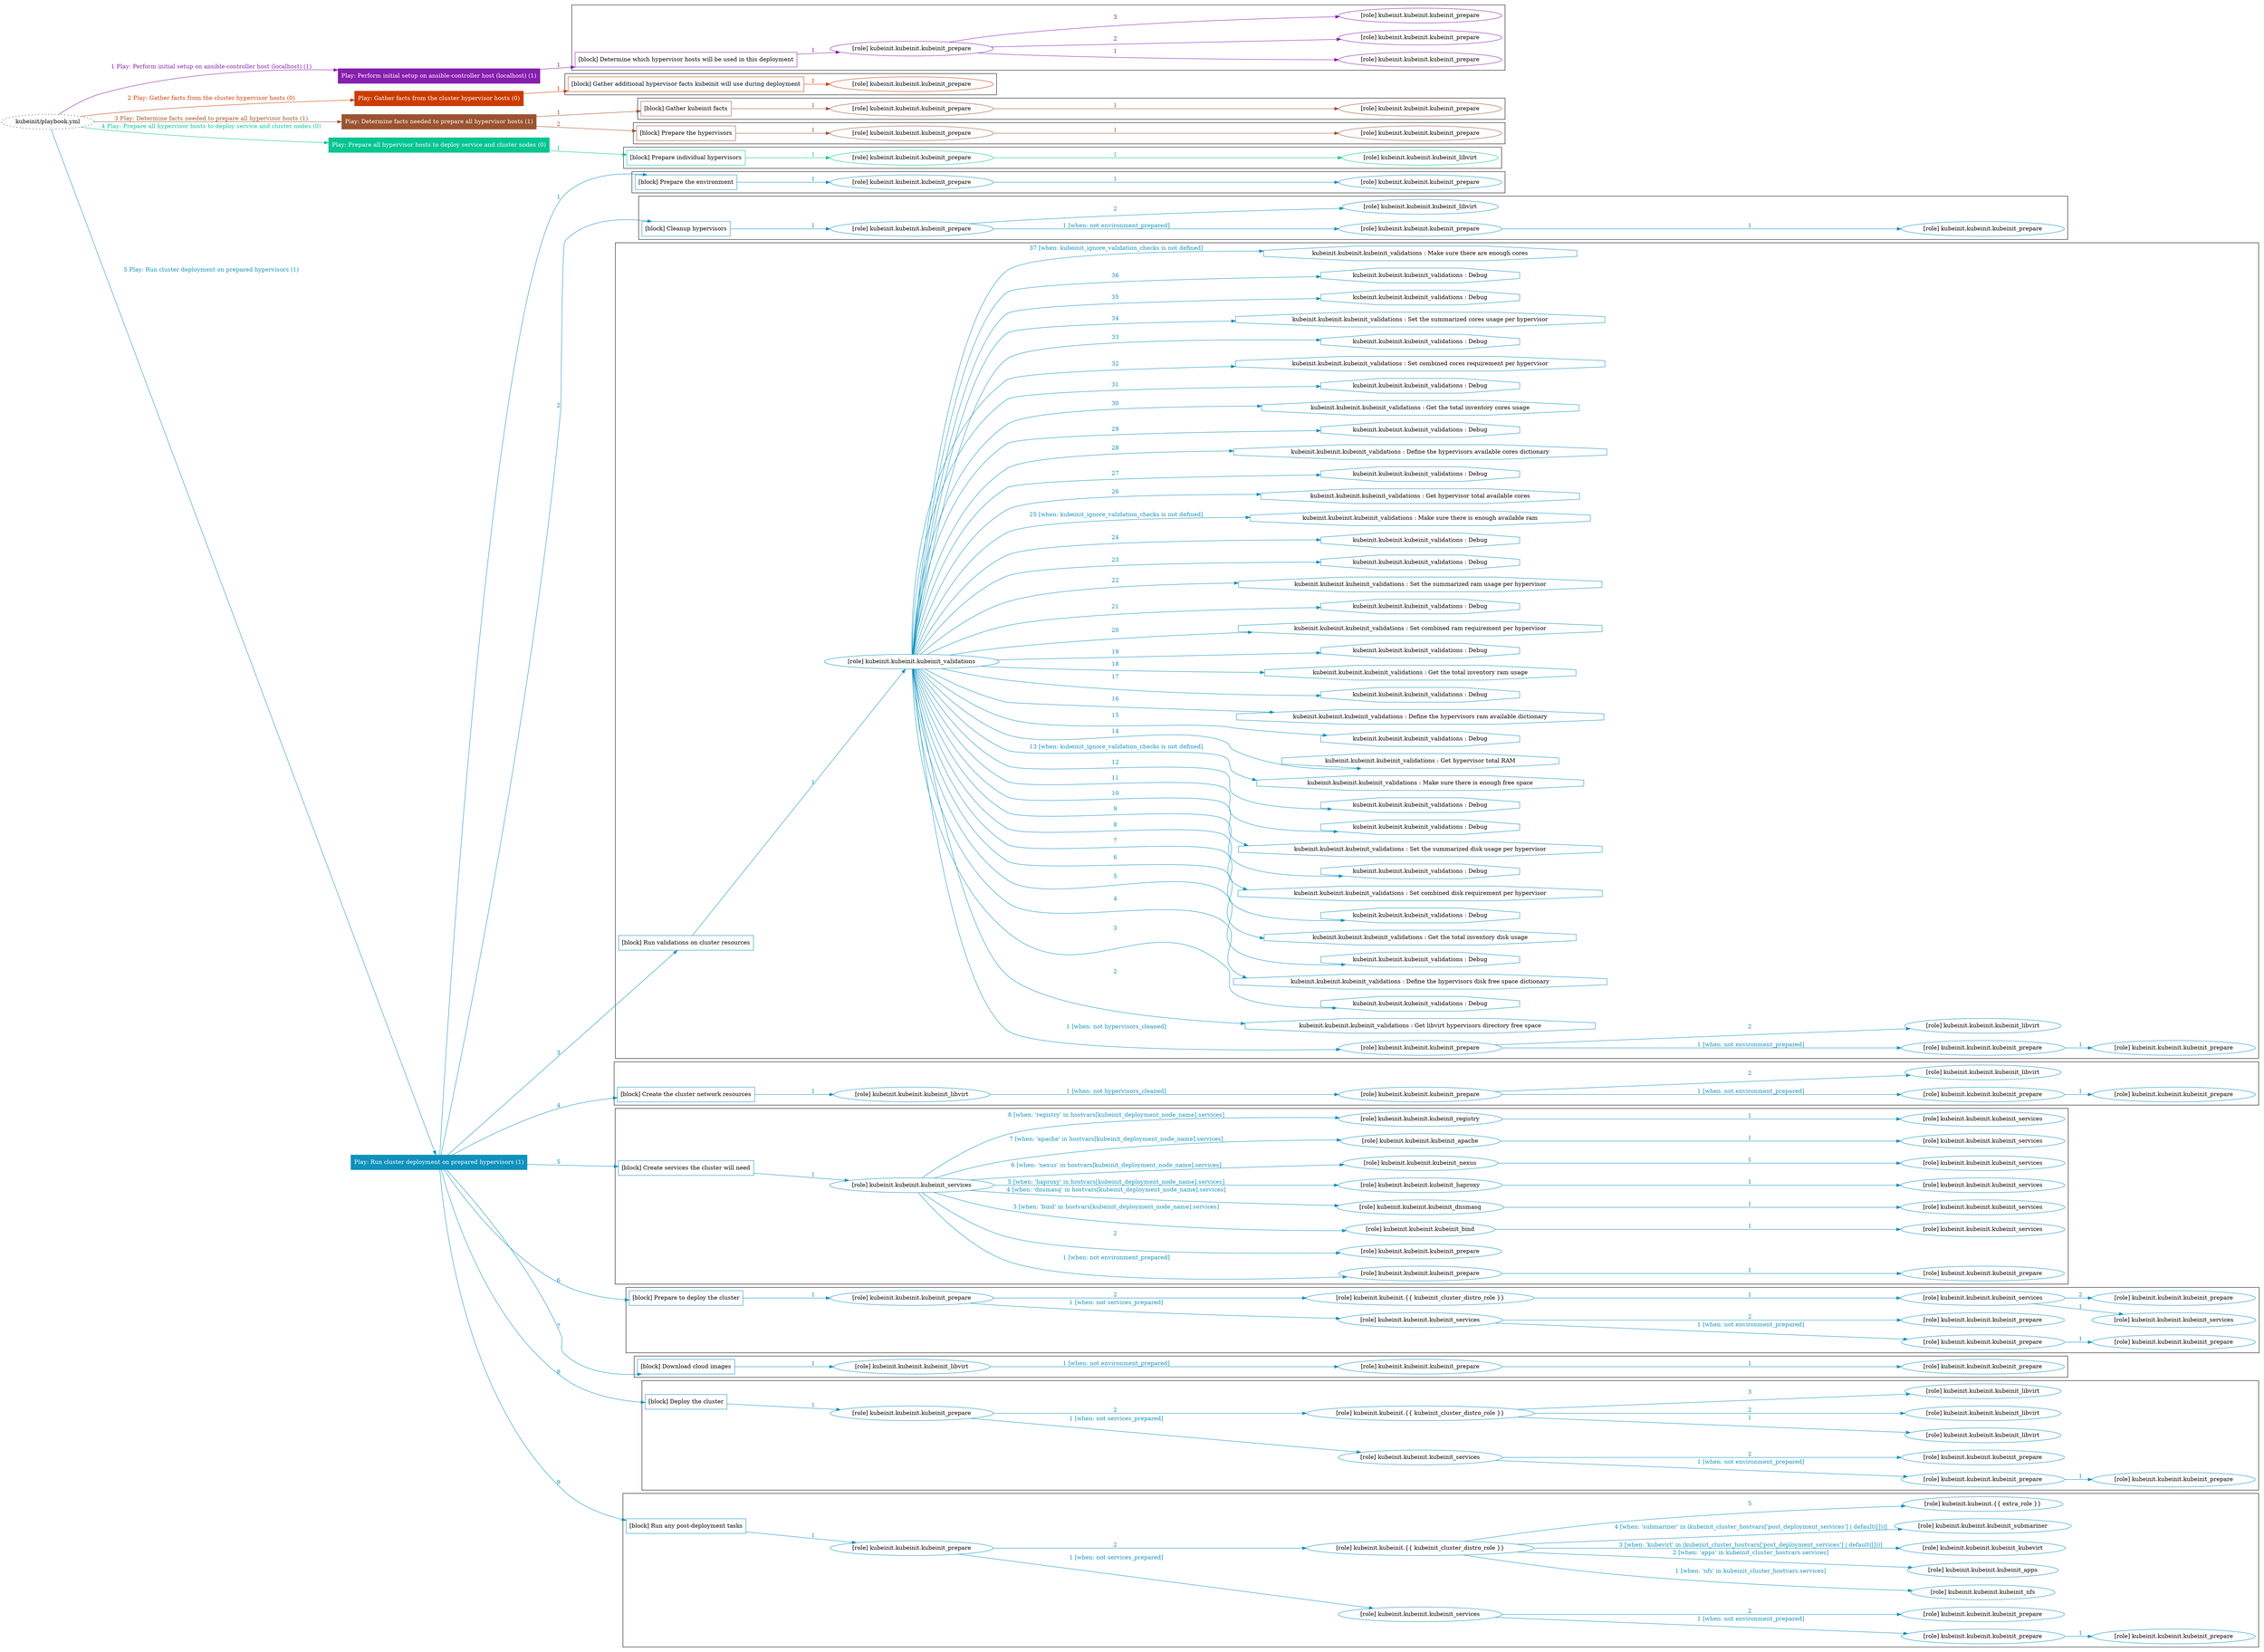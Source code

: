 digraph {
	graph [concentrate=true ordering=in rankdir=LR ratio=fill]
	edge [esep=5 sep=10]
	"kubeinit/playbook.yml" [URL="/home/runner/work/kubeinit/kubeinit/kubeinit/playbook.yml" id=playbook_0da1425a style=dotted]
	"kubeinit/playbook.yml" -> play_83c0582c [label="1 Play: Perform initial setup on ansible-controller host (localhost) (1)" color="#861eae" fontcolor="#861eae" id=edge_playbook_0da1425a_play_83c0582c labeltooltip="1 Play: Perform initial setup on ansible-controller host (localhost) (1)" tooltip="1 Play: Perform initial setup on ansible-controller host (localhost) (1)"]
	subgraph "Play: Perform initial setup on ansible-controller host (localhost) (1)" {
		play_83c0582c [label="Play: Perform initial setup on ansible-controller host (localhost) (1)" URL="/home/runner/work/kubeinit/kubeinit/kubeinit/playbook.yml" color="#861eae" fontcolor="#ffffff" id=play_83c0582c shape=box style=filled tooltip=localhost]
		play_83c0582c -> block_7e10153e [label=1 color="#861eae" fontcolor="#861eae" id=edge_1_play_83c0582c_block_7e10153e labeltooltip=1 tooltip=1]
		subgraph cluster_block_7e10153e {
			block_7e10153e [label="[block] Determine which hypervisor hosts will be used in this deployment" URL="/home/runner/work/kubeinit/kubeinit/kubeinit/playbook.yml" color="#861eae" id=block_7e10153e labeltooltip="Determine which hypervisor hosts will be used in this deployment" shape=box tooltip="Determine which hypervisor hosts will be used in this deployment"]
			block_7e10153e -> role_5b8fb178 [label="1 " color="#861eae" fontcolor="#861eae" id=edge_1_block_7e10153e_role_5b8fb178 labeltooltip="1 " tooltip="1 "]
			subgraph "kubeinit.kubeinit.kubeinit_prepare" {
				role_5b8fb178 [label="[role] kubeinit.kubeinit.kubeinit_prepare" URL="/home/runner/work/kubeinit/kubeinit/kubeinit/playbook.yml" color="#861eae" id=role_5b8fb178 tooltip="kubeinit.kubeinit.kubeinit_prepare"]
				role_5b8fb178 -> role_dea88bae [label="1 " color="#861eae" fontcolor="#861eae" id=edge_1_role_5b8fb178_role_dea88bae labeltooltip="1 " tooltip="1 "]
				subgraph "kubeinit.kubeinit.kubeinit_prepare" {
					role_dea88bae [label="[role] kubeinit.kubeinit.kubeinit_prepare" URL="/home/runner/.ansible/collections/ansible_collections/kubeinit/kubeinit/roles/kubeinit_prepare/tasks/build_hypervisors_group.yml" color="#861eae" id=role_dea88bae tooltip="kubeinit.kubeinit.kubeinit_prepare"]
				}
				role_5b8fb178 -> role_082a28b5 [label="2 " color="#861eae" fontcolor="#861eae" id=edge_2_role_5b8fb178_role_082a28b5 labeltooltip="2 " tooltip="2 "]
				subgraph "kubeinit.kubeinit.kubeinit_prepare" {
					role_082a28b5 [label="[role] kubeinit.kubeinit.kubeinit_prepare" URL="/home/runner/.ansible/collections/ansible_collections/kubeinit/kubeinit/roles/kubeinit_prepare/tasks/build_hypervisors_group.yml" color="#861eae" id=role_082a28b5 tooltip="kubeinit.kubeinit.kubeinit_prepare"]
				}
				role_5b8fb178 -> role_ac4c263d [label="3 " color="#861eae" fontcolor="#861eae" id=edge_3_role_5b8fb178_role_ac4c263d labeltooltip="3 " tooltip="3 "]
				subgraph "kubeinit.kubeinit.kubeinit_prepare" {
					role_ac4c263d [label="[role] kubeinit.kubeinit.kubeinit_prepare" URL="/home/runner/.ansible/collections/ansible_collections/kubeinit/kubeinit/roles/kubeinit_prepare/tasks/build_hypervisors_group.yml" color="#861eae" id=role_ac4c263d tooltip="kubeinit.kubeinit.kubeinit_prepare"]
				}
			}
		}
	}
	"kubeinit/playbook.yml" -> play_b674db31 [label="2 Play: Gather facts from the cluster hypervisor hosts (0)" color="#cb3c01" fontcolor="#cb3c01" id=edge_playbook_0da1425a_play_b674db31 labeltooltip="2 Play: Gather facts from the cluster hypervisor hosts (0)" tooltip="2 Play: Gather facts from the cluster hypervisor hosts (0)"]
	subgraph "Play: Gather facts from the cluster hypervisor hosts (0)" {
		play_b674db31 [label="Play: Gather facts from the cluster hypervisor hosts (0)" URL="/home/runner/work/kubeinit/kubeinit/kubeinit/playbook.yml" color="#cb3c01" fontcolor="#ffffff" id=play_b674db31 shape=box style=filled tooltip="Play: Gather facts from the cluster hypervisor hosts (0)"]
		play_b674db31 -> block_eb9ed57c [label=1 color="#cb3c01" fontcolor="#cb3c01" id=edge_1_play_b674db31_block_eb9ed57c labeltooltip=1 tooltip=1]
		subgraph cluster_block_eb9ed57c {
			block_eb9ed57c [label="[block] Gather additional hypervisor facts kubeinit will use during deployment" URL="/home/runner/work/kubeinit/kubeinit/kubeinit/playbook.yml" color="#cb3c01" id=block_eb9ed57c labeltooltip="Gather additional hypervisor facts kubeinit will use during deployment" shape=box tooltip="Gather additional hypervisor facts kubeinit will use during deployment"]
			block_eb9ed57c -> role_eddc3ee2 [label="1 " color="#cb3c01" fontcolor="#cb3c01" id=edge_1_block_eb9ed57c_role_eddc3ee2 labeltooltip="1 " tooltip="1 "]
			subgraph "kubeinit.kubeinit.kubeinit_prepare" {
				role_eddc3ee2 [label="[role] kubeinit.kubeinit.kubeinit_prepare" URL="/home/runner/work/kubeinit/kubeinit/kubeinit/playbook.yml" color="#cb3c01" id=role_eddc3ee2 tooltip="kubeinit.kubeinit.kubeinit_prepare"]
			}
		}
	}
	"kubeinit/playbook.yml" -> play_43c5a1e9 [label="3 Play: Determine facts needed to prepare all hypervisor hosts (1)" color="#9b5331" fontcolor="#9b5331" id=edge_playbook_0da1425a_play_43c5a1e9 labeltooltip="3 Play: Determine facts needed to prepare all hypervisor hosts (1)" tooltip="3 Play: Determine facts needed to prepare all hypervisor hosts (1)"]
	subgraph "Play: Determine facts needed to prepare all hypervisor hosts (1)" {
		play_43c5a1e9 [label="Play: Determine facts needed to prepare all hypervisor hosts (1)" URL="/home/runner/work/kubeinit/kubeinit/kubeinit/playbook.yml" color="#9b5331" fontcolor="#ffffff" id=play_43c5a1e9 shape=box style=filled tooltip=localhost]
		play_43c5a1e9 -> block_f3c6f60d [label=1 color="#9b5331" fontcolor="#9b5331" id=edge_1_play_43c5a1e9_block_f3c6f60d labeltooltip=1 tooltip=1]
		subgraph cluster_block_f3c6f60d {
			block_f3c6f60d [label="[block] Gather kubeinit facts" URL="/home/runner/work/kubeinit/kubeinit/kubeinit/playbook.yml" color="#9b5331" id=block_f3c6f60d labeltooltip="Gather kubeinit facts" shape=box tooltip="Gather kubeinit facts"]
			block_f3c6f60d -> role_1b4b48c4 [label="1 " color="#9b5331" fontcolor="#9b5331" id=edge_1_block_f3c6f60d_role_1b4b48c4 labeltooltip="1 " tooltip="1 "]
			subgraph "kubeinit.kubeinit.kubeinit_prepare" {
				role_1b4b48c4 [label="[role] kubeinit.kubeinit.kubeinit_prepare" URL="/home/runner/work/kubeinit/kubeinit/kubeinit/playbook.yml" color="#9b5331" id=role_1b4b48c4 tooltip="kubeinit.kubeinit.kubeinit_prepare"]
				role_1b4b48c4 -> role_032ce8a8 [label="1 " color="#9b5331" fontcolor="#9b5331" id=edge_1_role_1b4b48c4_role_032ce8a8 labeltooltip="1 " tooltip="1 "]
				subgraph "kubeinit.kubeinit.kubeinit_prepare" {
					role_032ce8a8 [label="[role] kubeinit.kubeinit.kubeinit_prepare" URL="/home/runner/.ansible/collections/ansible_collections/kubeinit/kubeinit/roles/kubeinit_prepare/tasks/gather_kubeinit_facts.yml" color="#9b5331" id=role_032ce8a8 tooltip="kubeinit.kubeinit.kubeinit_prepare"]
				}
			}
		}
		play_43c5a1e9 -> block_231a2a4c [label=2 color="#9b5331" fontcolor="#9b5331" id=edge_2_play_43c5a1e9_block_231a2a4c labeltooltip=2 tooltip=2]
		subgraph cluster_block_231a2a4c {
			block_231a2a4c [label="[block] Prepare the hypervisors" URL="/home/runner/work/kubeinit/kubeinit/kubeinit/playbook.yml" color="#9b5331" id=block_231a2a4c labeltooltip="Prepare the hypervisors" shape=box tooltip="Prepare the hypervisors"]
			block_231a2a4c -> role_42721ee4 [label="1 " color="#9b5331" fontcolor="#9b5331" id=edge_1_block_231a2a4c_role_42721ee4 labeltooltip="1 " tooltip="1 "]
			subgraph "kubeinit.kubeinit.kubeinit_prepare" {
				role_42721ee4 [label="[role] kubeinit.kubeinit.kubeinit_prepare" URL="/home/runner/work/kubeinit/kubeinit/kubeinit/playbook.yml" color="#9b5331" id=role_42721ee4 tooltip="kubeinit.kubeinit.kubeinit_prepare"]
				role_42721ee4 -> role_48f4cdc8 [label="1 " color="#9b5331" fontcolor="#9b5331" id=edge_1_role_42721ee4_role_48f4cdc8 labeltooltip="1 " tooltip="1 "]
				subgraph "kubeinit.kubeinit.kubeinit_prepare" {
					role_48f4cdc8 [label="[role] kubeinit.kubeinit.kubeinit_prepare" URL="/home/runner/.ansible/collections/ansible_collections/kubeinit/kubeinit/roles/kubeinit_prepare/tasks/gather_kubeinit_facts.yml" color="#9b5331" id=role_48f4cdc8 tooltip="kubeinit.kubeinit.kubeinit_prepare"]
				}
			}
		}
	}
	"kubeinit/playbook.yml" -> play_7b21ed67 [label="4 Play: Prepare all hypervisor hosts to deploy service and cluster nodes (0)" color="#07c592" fontcolor="#07c592" id=edge_playbook_0da1425a_play_7b21ed67 labeltooltip="4 Play: Prepare all hypervisor hosts to deploy service and cluster nodes (0)" tooltip="4 Play: Prepare all hypervisor hosts to deploy service and cluster nodes (0)"]
	subgraph "Play: Prepare all hypervisor hosts to deploy service and cluster nodes (0)" {
		play_7b21ed67 [label="Play: Prepare all hypervisor hosts to deploy service and cluster nodes (0)" URL="/home/runner/work/kubeinit/kubeinit/kubeinit/playbook.yml" color="#07c592" fontcolor="#ffffff" id=play_7b21ed67 shape=box style=filled tooltip="Play: Prepare all hypervisor hosts to deploy service and cluster nodes (0)"]
		play_7b21ed67 -> block_0c33d1d7 [label=1 color="#07c592" fontcolor="#07c592" id=edge_1_play_7b21ed67_block_0c33d1d7 labeltooltip=1 tooltip=1]
		subgraph cluster_block_0c33d1d7 {
			block_0c33d1d7 [label="[block] Prepare individual hypervisors" URL="/home/runner/work/kubeinit/kubeinit/kubeinit/playbook.yml" color="#07c592" id=block_0c33d1d7 labeltooltip="Prepare individual hypervisors" shape=box tooltip="Prepare individual hypervisors"]
			block_0c33d1d7 -> role_1555fa37 [label="1 " color="#07c592" fontcolor="#07c592" id=edge_1_block_0c33d1d7_role_1555fa37 labeltooltip="1 " tooltip="1 "]
			subgraph "kubeinit.kubeinit.kubeinit_prepare" {
				role_1555fa37 [label="[role] kubeinit.kubeinit.kubeinit_prepare" URL="/home/runner/work/kubeinit/kubeinit/kubeinit/playbook.yml" color="#07c592" id=role_1555fa37 tooltip="kubeinit.kubeinit.kubeinit_prepare"]
				role_1555fa37 -> role_f950cba4 [label="1 " color="#07c592" fontcolor="#07c592" id=edge_1_role_1555fa37_role_f950cba4 labeltooltip="1 " tooltip="1 "]
				subgraph "kubeinit.kubeinit.kubeinit_libvirt" {
					role_f950cba4 [label="[role] kubeinit.kubeinit.kubeinit_libvirt" URL="/home/runner/.ansible/collections/ansible_collections/kubeinit/kubeinit/roles/kubeinit_prepare/tasks/prepare_hypervisor.yml" color="#07c592" id=role_f950cba4 tooltip="kubeinit.kubeinit.kubeinit_libvirt"]
				}
			}
		}
	}
	"kubeinit/playbook.yml" -> play_f5ae4aba [label="5 Play: Run cluster deployment on prepared hypervisors (1)" color="#0f91bd" fontcolor="#0f91bd" id=edge_playbook_0da1425a_play_f5ae4aba labeltooltip="5 Play: Run cluster deployment on prepared hypervisors (1)" tooltip="5 Play: Run cluster deployment on prepared hypervisors (1)"]
	subgraph "Play: Run cluster deployment on prepared hypervisors (1)" {
		play_f5ae4aba [label="Play: Run cluster deployment on prepared hypervisors (1)" URL="/home/runner/work/kubeinit/kubeinit/kubeinit/playbook.yml" color="#0f91bd" fontcolor="#ffffff" id=play_f5ae4aba shape=box style=filled tooltip=localhost]
		play_f5ae4aba -> block_ae587901 [label=1 color="#0f91bd" fontcolor="#0f91bd" id=edge_1_play_f5ae4aba_block_ae587901 labeltooltip=1 tooltip=1]
		subgraph cluster_block_ae587901 {
			block_ae587901 [label="[block] Prepare the environment" URL="/home/runner/work/kubeinit/kubeinit/kubeinit/playbook.yml" color="#0f91bd" id=block_ae587901 labeltooltip="Prepare the environment" shape=box tooltip="Prepare the environment"]
			block_ae587901 -> role_1b33152a [label="1 " color="#0f91bd" fontcolor="#0f91bd" id=edge_1_block_ae587901_role_1b33152a labeltooltip="1 " tooltip="1 "]
			subgraph "kubeinit.kubeinit.kubeinit_prepare" {
				role_1b33152a [label="[role] kubeinit.kubeinit.kubeinit_prepare" URL="/home/runner/work/kubeinit/kubeinit/kubeinit/playbook.yml" color="#0f91bd" id=role_1b33152a tooltip="kubeinit.kubeinit.kubeinit_prepare"]
				role_1b33152a -> role_c6a8ca98 [label="1 " color="#0f91bd" fontcolor="#0f91bd" id=edge_1_role_1b33152a_role_c6a8ca98 labeltooltip="1 " tooltip="1 "]
				subgraph "kubeinit.kubeinit.kubeinit_prepare" {
					role_c6a8ca98 [label="[role] kubeinit.kubeinit.kubeinit_prepare" URL="/home/runner/.ansible/collections/ansible_collections/kubeinit/kubeinit/roles/kubeinit_prepare/tasks/gather_kubeinit_facts.yml" color="#0f91bd" id=role_c6a8ca98 tooltip="kubeinit.kubeinit.kubeinit_prepare"]
				}
			}
		}
		play_f5ae4aba -> block_697f686c [label=2 color="#0f91bd" fontcolor="#0f91bd" id=edge_2_play_f5ae4aba_block_697f686c labeltooltip=2 tooltip=2]
		subgraph cluster_block_697f686c {
			block_697f686c [label="[block] Cleanup hypervisors" URL="/home/runner/work/kubeinit/kubeinit/kubeinit/playbook.yml" color="#0f91bd" id=block_697f686c labeltooltip="Cleanup hypervisors" shape=box tooltip="Cleanup hypervisors"]
			block_697f686c -> role_76be912d [label="1 " color="#0f91bd" fontcolor="#0f91bd" id=edge_1_block_697f686c_role_76be912d labeltooltip="1 " tooltip="1 "]
			subgraph "kubeinit.kubeinit.kubeinit_prepare" {
				role_76be912d [label="[role] kubeinit.kubeinit.kubeinit_prepare" URL="/home/runner/work/kubeinit/kubeinit/kubeinit/playbook.yml" color="#0f91bd" id=role_76be912d tooltip="kubeinit.kubeinit.kubeinit_prepare"]
				role_76be912d -> role_74f53b10 [label="1 [when: not environment_prepared]" color="#0f91bd" fontcolor="#0f91bd" id=edge_1_role_76be912d_role_74f53b10 labeltooltip="1 [when: not environment_prepared]" tooltip="1 [when: not environment_prepared]"]
				subgraph "kubeinit.kubeinit.kubeinit_prepare" {
					role_74f53b10 [label="[role] kubeinit.kubeinit.kubeinit_prepare" URL="/home/runner/.ansible/collections/ansible_collections/kubeinit/kubeinit/roles/kubeinit_prepare/tasks/cleanup_hypervisors.yml" color="#0f91bd" id=role_74f53b10 tooltip="kubeinit.kubeinit.kubeinit_prepare"]
					role_74f53b10 -> role_557e9bf8 [label="1 " color="#0f91bd" fontcolor="#0f91bd" id=edge_1_role_74f53b10_role_557e9bf8 labeltooltip="1 " tooltip="1 "]
					subgraph "kubeinit.kubeinit.kubeinit_prepare" {
						role_557e9bf8 [label="[role] kubeinit.kubeinit.kubeinit_prepare" URL="/home/runner/.ansible/collections/ansible_collections/kubeinit/kubeinit/roles/kubeinit_prepare/tasks/gather_kubeinit_facts.yml" color="#0f91bd" id=role_557e9bf8 tooltip="kubeinit.kubeinit.kubeinit_prepare"]
					}
				}
				role_76be912d -> role_54a93330 [label="2 " color="#0f91bd" fontcolor="#0f91bd" id=edge_2_role_76be912d_role_54a93330 labeltooltip="2 " tooltip="2 "]
				subgraph "kubeinit.kubeinit.kubeinit_libvirt" {
					role_54a93330 [label="[role] kubeinit.kubeinit.kubeinit_libvirt" URL="/home/runner/.ansible/collections/ansible_collections/kubeinit/kubeinit/roles/kubeinit_prepare/tasks/cleanup_hypervisors.yml" color="#0f91bd" id=role_54a93330 tooltip="kubeinit.kubeinit.kubeinit_libvirt"]
				}
			}
		}
		play_f5ae4aba -> block_22fd3d51 [label=3 color="#0f91bd" fontcolor="#0f91bd" id=edge_3_play_f5ae4aba_block_22fd3d51 labeltooltip=3 tooltip=3]
		subgraph cluster_block_22fd3d51 {
			block_22fd3d51 [label="[block] Run validations on cluster resources" URL="/home/runner/work/kubeinit/kubeinit/kubeinit/playbook.yml" color="#0f91bd" id=block_22fd3d51 labeltooltip="Run validations on cluster resources" shape=box tooltip="Run validations on cluster resources"]
			block_22fd3d51 -> role_d9b459fe [label="1 " color="#0f91bd" fontcolor="#0f91bd" id=edge_1_block_22fd3d51_role_d9b459fe labeltooltip="1 " tooltip="1 "]
			subgraph "kubeinit.kubeinit.kubeinit_validations" {
				role_d9b459fe [label="[role] kubeinit.kubeinit.kubeinit_validations" URL="/home/runner/work/kubeinit/kubeinit/kubeinit/playbook.yml" color="#0f91bd" id=role_d9b459fe tooltip="kubeinit.kubeinit.kubeinit_validations"]
				role_d9b459fe -> role_147cc8c8 [label="1 [when: not hypervisors_cleaned]" color="#0f91bd" fontcolor="#0f91bd" id=edge_1_role_d9b459fe_role_147cc8c8 labeltooltip="1 [when: not hypervisors_cleaned]" tooltip="1 [when: not hypervisors_cleaned]"]
				subgraph "kubeinit.kubeinit.kubeinit_prepare" {
					role_147cc8c8 [label="[role] kubeinit.kubeinit.kubeinit_prepare" URL="/home/runner/.ansible/collections/ansible_collections/kubeinit/kubeinit/roles/kubeinit_validations/tasks/main.yml" color="#0f91bd" id=role_147cc8c8 tooltip="kubeinit.kubeinit.kubeinit_prepare"]
					role_147cc8c8 -> role_527f9085 [label="1 [when: not environment_prepared]" color="#0f91bd" fontcolor="#0f91bd" id=edge_1_role_147cc8c8_role_527f9085 labeltooltip="1 [when: not environment_prepared]" tooltip="1 [when: not environment_prepared]"]
					subgraph "kubeinit.kubeinit.kubeinit_prepare" {
						role_527f9085 [label="[role] kubeinit.kubeinit.kubeinit_prepare" URL="/home/runner/.ansible/collections/ansible_collections/kubeinit/kubeinit/roles/kubeinit_prepare/tasks/cleanup_hypervisors.yml" color="#0f91bd" id=role_527f9085 tooltip="kubeinit.kubeinit.kubeinit_prepare"]
						role_527f9085 -> role_b8df4c7e [label="1 " color="#0f91bd" fontcolor="#0f91bd" id=edge_1_role_527f9085_role_b8df4c7e labeltooltip="1 " tooltip="1 "]
						subgraph "kubeinit.kubeinit.kubeinit_prepare" {
							role_b8df4c7e [label="[role] kubeinit.kubeinit.kubeinit_prepare" URL="/home/runner/.ansible/collections/ansible_collections/kubeinit/kubeinit/roles/kubeinit_prepare/tasks/gather_kubeinit_facts.yml" color="#0f91bd" id=role_b8df4c7e tooltip="kubeinit.kubeinit.kubeinit_prepare"]
						}
					}
					role_147cc8c8 -> role_f2f03542 [label="2 " color="#0f91bd" fontcolor="#0f91bd" id=edge_2_role_147cc8c8_role_f2f03542 labeltooltip="2 " tooltip="2 "]
					subgraph "kubeinit.kubeinit.kubeinit_libvirt" {
						role_f2f03542 [label="[role] kubeinit.kubeinit.kubeinit_libvirt" URL="/home/runner/.ansible/collections/ansible_collections/kubeinit/kubeinit/roles/kubeinit_prepare/tasks/cleanup_hypervisors.yml" color="#0f91bd" id=role_f2f03542 tooltip="kubeinit.kubeinit.kubeinit_libvirt"]
					}
				}
				task_be381f3e [label="kubeinit.kubeinit.kubeinit_validations : Get libvirt hypervisors directory free space" URL="/home/runner/.ansible/collections/ansible_collections/kubeinit/kubeinit/roles/kubeinit_validations/tasks/10_libvirt_free_space.yml" color="#0f91bd" id=task_be381f3e shape=octagon tooltip="kubeinit.kubeinit.kubeinit_validations : Get libvirt hypervisors directory free space"]
				role_d9b459fe -> task_be381f3e [label="2 " color="#0f91bd" fontcolor="#0f91bd" id=edge_2_role_d9b459fe_task_be381f3e labeltooltip="2 " tooltip="2 "]
				task_c9ffd3b6 [label="kubeinit.kubeinit.kubeinit_validations : Debug" URL="/home/runner/.ansible/collections/ansible_collections/kubeinit/kubeinit/roles/kubeinit_validations/tasks/10_libvirt_free_space.yml" color="#0f91bd" id=task_c9ffd3b6 shape=octagon tooltip="kubeinit.kubeinit.kubeinit_validations : Debug"]
				role_d9b459fe -> task_c9ffd3b6 [label="3 " color="#0f91bd" fontcolor="#0f91bd" id=edge_3_role_d9b459fe_task_c9ffd3b6 labeltooltip="3 " tooltip="3 "]
				task_7640e79e [label="kubeinit.kubeinit.kubeinit_validations : Define the hypervisors disk free space dictionary" URL="/home/runner/.ansible/collections/ansible_collections/kubeinit/kubeinit/roles/kubeinit_validations/tasks/10_libvirt_free_space.yml" color="#0f91bd" id=task_7640e79e shape=octagon tooltip="kubeinit.kubeinit.kubeinit_validations : Define the hypervisors disk free space dictionary"]
				role_d9b459fe -> task_7640e79e [label="4 " color="#0f91bd" fontcolor="#0f91bd" id=edge_4_role_d9b459fe_task_7640e79e labeltooltip="4 " tooltip="4 "]
				task_1b4040f4 [label="kubeinit.kubeinit.kubeinit_validations : Debug" URL="/home/runner/.ansible/collections/ansible_collections/kubeinit/kubeinit/roles/kubeinit_validations/tasks/10_libvirt_free_space.yml" color="#0f91bd" id=task_1b4040f4 shape=octagon tooltip="kubeinit.kubeinit.kubeinit_validations : Debug"]
				role_d9b459fe -> task_1b4040f4 [label="5 " color="#0f91bd" fontcolor="#0f91bd" id=edge_5_role_d9b459fe_task_1b4040f4 labeltooltip="5 " tooltip="5 "]
				task_ed2a24a6 [label="kubeinit.kubeinit.kubeinit_validations : Get the total inventory disk usage" URL="/home/runner/.ansible/collections/ansible_collections/kubeinit/kubeinit/roles/kubeinit_validations/tasks/10_libvirt_free_space.yml" color="#0f91bd" id=task_ed2a24a6 shape=octagon tooltip="kubeinit.kubeinit.kubeinit_validations : Get the total inventory disk usage"]
				role_d9b459fe -> task_ed2a24a6 [label="6 " color="#0f91bd" fontcolor="#0f91bd" id=edge_6_role_d9b459fe_task_ed2a24a6 labeltooltip="6 " tooltip="6 "]
				task_3eb7f66d [label="kubeinit.kubeinit.kubeinit_validations : Debug" URL="/home/runner/.ansible/collections/ansible_collections/kubeinit/kubeinit/roles/kubeinit_validations/tasks/10_libvirt_free_space.yml" color="#0f91bd" id=task_3eb7f66d shape=octagon tooltip="kubeinit.kubeinit.kubeinit_validations : Debug"]
				role_d9b459fe -> task_3eb7f66d [label="7 " color="#0f91bd" fontcolor="#0f91bd" id=edge_7_role_d9b459fe_task_3eb7f66d labeltooltip="7 " tooltip="7 "]
				task_ee5a8bcc [label="kubeinit.kubeinit.kubeinit_validations : Set combined disk requirement per hypervisor" URL="/home/runner/.ansible/collections/ansible_collections/kubeinit/kubeinit/roles/kubeinit_validations/tasks/10_libvirt_free_space.yml" color="#0f91bd" id=task_ee5a8bcc shape=octagon tooltip="kubeinit.kubeinit.kubeinit_validations : Set combined disk requirement per hypervisor"]
				role_d9b459fe -> task_ee5a8bcc [label="8 " color="#0f91bd" fontcolor="#0f91bd" id=edge_8_role_d9b459fe_task_ee5a8bcc labeltooltip="8 " tooltip="8 "]
				task_56dc9923 [label="kubeinit.kubeinit.kubeinit_validations : Debug" URL="/home/runner/.ansible/collections/ansible_collections/kubeinit/kubeinit/roles/kubeinit_validations/tasks/10_libvirt_free_space.yml" color="#0f91bd" id=task_56dc9923 shape=octagon tooltip="kubeinit.kubeinit.kubeinit_validations : Debug"]
				role_d9b459fe -> task_56dc9923 [label="9 " color="#0f91bd" fontcolor="#0f91bd" id=edge_9_role_d9b459fe_task_56dc9923 labeltooltip="9 " tooltip="9 "]
				task_c3dac434 [label="kubeinit.kubeinit.kubeinit_validations : Set the summarized disk usage per hypervisor" URL="/home/runner/.ansible/collections/ansible_collections/kubeinit/kubeinit/roles/kubeinit_validations/tasks/10_libvirt_free_space.yml" color="#0f91bd" id=task_c3dac434 shape=octagon tooltip="kubeinit.kubeinit.kubeinit_validations : Set the summarized disk usage per hypervisor"]
				role_d9b459fe -> task_c3dac434 [label="10 " color="#0f91bd" fontcolor="#0f91bd" id=edge_10_role_d9b459fe_task_c3dac434 labeltooltip="10 " tooltip="10 "]
				task_740e5137 [label="kubeinit.kubeinit.kubeinit_validations : Debug" URL="/home/runner/.ansible/collections/ansible_collections/kubeinit/kubeinit/roles/kubeinit_validations/tasks/10_libvirt_free_space.yml" color="#0f91bd" id=task_740e5137 shape=octagon tooltip="kubeinit.kubeinit.kubeinit_validations : Debug"]
				role_d9b459fe -> task_740e5137 [label="11 " color="#0f91bd" fontcolor="#0f91bd" id=edge_11_role_d9b459fe_task_740e5137 labeltooltip="11 " tooltip="11 "]
				task_59d0f3fa [label="kubeinit.kubeinit.kubeinit_validations : Debug" URL="/home/runner/.ansible/collections/ansible_collections/kubeinit/kubeinit/roles/kubeinit_validations/tasks/10_libvirt_free_space.yml" color="#0f91bd" id=task_59d0f3fa shape=octagon tooltip="kubeinit.kubeinit.kubeinit_validations : Debug"]
				role_d9b459fe -> task_59d0f3fa [label="12 " color="#0f91bd" fontcolor="#0f91bd" id=edge_12_role_d9b459fe_task_59d0f3fa labeltooltip="12 " tooltip="12 "]
				task_a249075e [label="kubeinit.kubeinit.kubeinit_validations : Make sure there is enough free space" URL="/home/runner/.ansible/collections/ansible_collections/kubeinit/kubeinit/roles/kubeinit_validations/tasks/10_libvirt_free_space.yml" color="#0f91bd" id=task_a249075e shape=octagon tooltip="kubeinit.kubeinit.kubeinit_validations : Make sure there is enough free space"]
				role_d9b459fe -> task_a249075e [label="13 [when: kubeinit_ignore_validation_checks is not defined]" color="#0f91bd" fontcolor="#0f91bd" id=edge_13_role_d9b459fe_task_a249075e labeltooltip="13 [when: kubeinit_ignore_validation_checks is not defined]" tooltip="13 [when: kubeinit_ignore_validation_checks is not defined]"]
				task_cd60fc25 [label="kubeinit.kubeinit.kubeinit_validations : Get hypervisor total RAM" URL="/home/runner/.ansible/collections/ansible_collections/kubeinit/kubeinit/roles/kubeinit_validations/tasks/20_libvirt_available_ram.yml" color="#0f91bd" id=task_cd60fc25 shape=octagon tooltip="kubeinit.kubeinit.kubeinit_validations : Get hypervisor total RAM"]
				role_d9b459fe -> task_cd60fc25 [label="14 " color="#0f91bd" fontcolor="#0f91bd" id=edge_14_role_d9b459fe_task_cd60fc25 labeltooltip="14 " tooltip="14 "]
				task_ec63a5fd [label="kubeinit.kubeinit.kubeinit_validations : Debug" URL="/home/runner/.ansible/collections/ansible_collections/kubeinit/kubeinit/roles/kubeinit_validations/tasks/20_libvirt_available_ram.yml" color="#0f91bd" id=task_ec63a5fd shape=octagon tooltip="kubeinit.kubeinit.kubeinit_validations : Debug"]
				role_d9b459fe -> task_ec63a5fd [label="15 " color="#0f91bd" fontcolor="#0f91bd" id=edge_15_role_d9b459fe_task_ec63a5fd labeltooltip="15 " tooltip="15 "]
				task_f2b19d08 [label="kubeinit.kubeinit.kubeinit_validations : Define the hypervisors ram available dictionary" URL="/home/runner/.ansible/collections/ansible_collections/kubeinit/kubeinit/roles/kubeinit_validations/tasks/20_libvirt_available_ram.yml" color="#0f91bd" id=task_f2b19d08 shape=octagon tooltip="kubeinit.kubeinit.kubeinit_validations : Define the hypervisors ram available dictionary"]
				role_d9b459fe -> task_f2b19d08 [label="16 " color="#0f91bd" fontcolor="#0f91bd" id=edge_16_role_d9b459fe_task_f2b19d08 labeltooltip="16 " tooltip="16 "]
				task_142ea136 [label="kubeinit.kubeinit.kubeinit_validations : Debug" URL="/home/runner/.ansible/collections/ansible_collections/kubeinit/kubeinit/roles/kubeinit_validations/tasks/20_libvirt_available_ram.yml" color="#0f91bd" id=task_142ea136 shape=octagon tooltip="kubeinit.kubeinit.kubeinit_validations : Debug"]
				role_d9b459fe -> task_142ea136 [label="17 " color="#0f91bd" fontcolor="#0f91bd" id=edge_17_role_d9b459fe_task_142ea136 labeltooltip="17 " tooltip="17 "]
				task_77b5cde1 [label="kubeinit.kubeinit.kubeinit_validations : Get the total inventory ram usage" URL="/home/runner/.ansible/collections/ansible_collections/kubeinit/kubeinit/roles/kubeinit_validations/tasks/20_libvirt_available_ram.yml" color="#0f91bd" id=task_77b5cde1 shape=octagon tooltip="kubeinit.kubeinit.kubeinit_validations : Get the total inventory ram usage"]
				role_d9b459fe -> task_77b5cde1 [label="18 " color="#0f91bd" fontcolor="#0f91bd" id=edge_18_role_d9b459fe_task_77b5cde1 labeltooltip="18 " tooltip="18 "]
				task_44b55ad2 [label="kubeinit.kubeinit.kubeinit_validations : Debug" URL="/home/runner/.ansible/collections/ansible_collections/kubeinit/kubeinit/roles/kubeinit_validations/tasks/20_libvirt_available_ram.yml" color="#0f91bd" id=task_44b55ad2 shape=octagon tooltip="kubeinit.kubeinit.kubeinit_validations : Debug"]
				role_d9b459fe -> task_44b55ad2 [label="19 " color="#0f91bd" fontcolor="#0f91bd" id=edge_19_role_d9b459fe_task_44b55ad2 labeltooltip="19 " tooltip="19 "]
				task_9871313d [label="kubeinit.kubeinit.kubeinit_validations : Set combined ram requirement per hypervisor" URL="/home/runner/.ansible/collections/ansible_collections/kubeinit/kubeinit/roles/kubeinit_validations/tasks/20_libvirt_available_ram.yml" color="#0f91bd" id=task_9871313d shape=octagon tooltip="kubeinit.kubeinit.kubeinit_validations : Set combined ram requirement per hypervisor"]
				role_d9b459fe -> task_9871313d [label="20 " color="#0f91bd" fontcolor="#0f91bd" id=edge_20_role_d9b459fe_task_9871313d labeltooltip="20 " tooltip="20 "]
				task_a78e3758 [label="kubeinit.kubeinit.kubeinit_validations : Debug" URL="/home/runner/.ansible/collections/ansible_collections/kubeinit/kubeinit/roles/kubeinit_validations/tasks/20_libvirt_available_ram.yml" color="#0f91bd" id=task_a78e3758 shape=octagon tooltip="kubeinit.kubeinit.kubeinit_validations : Debug"]
				role_d9b459fe -> task_a78e3758 [label="21 " color="#0f91bd" fontcolor="#0f91bd" id=edge_21_role_d9b459fe_task_a78e3758 labeltooltip="21 " tooltip="21 "]
				task_5d6e3fc1 [label="kubeinit.kubeinit.kubeinit_validations : Set the summarized ram usage per hypervisor" URL="/home/runner/.ansible/collections/ansible_collections/kubeinit/kubeinit/roles/kubeinit_validations/tasks/20_libvirt_available_ram.yml" color="#0f91bd" id=task_5d6e3fc1 shape=octagon tooltip="kubeinit.kubeinit.kubeinit_validations : Set the summarized ram usage per hypervisor"]
				role_d9b459fe -> task_5d6e3fc1 [label="22 " color="#0f91bd" fontcolor="#0f91bd" id=edge_22_role_d9b459fe_task_5d6e3fc1 labeltooltip="22 " tooltip="22 "]
				task_ffaa592f [label="kubeinit.kubeinit.kubeinit_validations : Debug" URL="/home/runner/.ansible/collections/ansible_collections/kubeinit/kubeinit/roles/kubeinit_validations/tasks/20_libvirt_available_ram.yml" color="#0f91bd" id=task_ffaa592f shape=octagon tooltip="kubeinit.kubeinit.kubeinit_validations : Debug"]
				role_d9b459fe -> task_ffaa592f [label="23 " color="#0f91bd" fontcolor="#0f91bd" id=edge_23_role_d9b459fe_task_ffaa592f labeltooltip="23 " tooltip="23 "]
				task_4c909cc9 [label="kubeinit.kubeinit.kubeinit_validations : Debug" URL="/home/runner/.ansible/collections/ansible_collections/kubeinit/kubeinit/roles/kubeinit_validations/tasks/20_libvirt_available_ram.yml" color="#0f91bd" id=task_4c909cc9 shape=octagon tooltip="kubeinit.kubeinit.kubeinit_validations : Debug"]
				role_d9b459fe -> task_4c909cc9 [label="24 " color="#0f91bd" fontcolor="#0f91bd" id=edge_24_role_d9b459fe_task_4c909cc9 labeltooltip="24 " tooltip="24 "]
				task_7881ad21 [label="kubeinit.kubeinit.kubeinit_validations : Make sure there is enough available ram" URL="/home/runner/.ansible/collections/ansible_collections/kubeinit/kubeinit/roles/kubeinit_validations/tasks/20_libvirt_available_ram.yml" color="#0f91bd" id=task_7881ad21 shape=octagon tooltip="kubeinit.kubeinit.kubeinit_validations : Make sure there is enough available ram"]
				role_d9b459fe -> task_7881ad21 [label="25 [when: kubeinit_ignore_validation_checks is not defined]" color="#0f91bd" fontcolor="#0f91bd" id=edge_25_role_d9b459fe_task_7881ad21 labeltooltip="25 [when: kubeinit_ignore_validation_checks is not defined]" tooltip="25 [when: kubeinit_ignore_validation_checks is not defined]"]
				task_c3bee317 [label="kubeinit.kubeinit.kubeinit_validations : Get hypervisor total available cores" URL="/home/runner/.ansible/collections/ansible_collections/kubeinit/kubeinit/roles/kubeinit_validations/tasks/30_libvirt_check_cpu_cores.yml" color="#0f91bd" id=task_c3bee317 shape=octagon tooltip="kubeinit.kubeinit.kubeinit_validations : Get hypervisor total available cores"]
				role_d9b459fe -> task_c3bee317 [label="26 " color="#0f91bd" fontcolor="#0f91bd" id=edge_26_role_d9b459fe_task_c3bee317 labeltooltip="26 " tooltip="26 "]
				task_198389e7 [label="kubeinit.kubeinit.kubeinit_validations : Debug" URL="/home/runner/.ansible/collections/ansible_collections/kubeinit/kubeinit/roles/kubeinit_validations/tasks/30_libvirt_check_cpu_cores.yml" color="#0f91bd" id=task_198389e7 shape=octagon tooltip="kubeinit.kubeinit.kubeinit_validations : Debug"]
				role_d9b459fe -> task_198389e7 [label="27 " color="#0f91bd" fontcolor="#0f91bd" id=edge_27_role_d9b459fe_task_198389e7 labeltooltip="27 " tooltip="27 "]
				task_33fc3f8a [label="kubeinit.kubeinit.kubeinit_validations : Define the hypervisors available cores dictionary" URL="/home/runner/.ansible/collections/ansible_collections/kubeinit/kubeinit/roles/kubeinit_validations/tasks/30_libvirt_check_cpu_cores.yml" color="#0f91bd" id=task_33fc3f8a shape=octagon tooltip="kubeinit.kubeinit.kubeinit_validations : Define the hypervisors available cores dictionary"]
				role_d9b459fe -> task_33fc3f8a [label="28 " color="#0f91bd" fontcolor="#0f91bd" id=edge_28_role_d9b459fe_task_33fc3f8a labeltooltip="28 " tooltip="28 "]
				task_f1e6a516 [label="kubeinit.kubeinit.kubeinit_validations : Debug" URL="/home/runner/.ansible/collections/ansible_collections/kubeinit/kubeinit/roles/kubeinit_validations/tasks/30_libvirt_check_cpu_cores.yml" color="#0f91bd" id=task_f1e6a516 shape=octagon tooltip="kubeinit.kubeinit.kubeinit_validations : Debug"]
				role_d9b459fe -> task_f1e6a516 [label="29 " color="#0f91bd" fontcolor="#0f91bd" id=edge_29_role_d9b459fe_task_f1e6a516 labeltooltip="29 " tooltip="29 "]
				task_3e56ceab [label="kubeinit.kubeinit.kubeinit_validations : Get the total inventory cores usage" URL="/home/runner/.ansible/collections/ansible_collections/kubeinit/kubeinit/roles/kubeinit_validations/tasks/30_libvirt_check_cpu_cores.yml" color="#0f91bd" id=task_3e56ceab shape=octagon tooltip="kubeinit.kubeinit.kubeinit_validations : Get the total inventory cores usage"]
				role_d9b459fe -> task_3e56ceab [label="30 " color="#0f91bd" fontcolor="#0f91bd" id=edge_30_role_d9b459fe_task_3e56ceab labeltooltip="30 " tooltip="30 "]
				task_66dc2782 [label="kubeinit.kubeinit.kubeinit_validations : Debug" URL="/home/runner/.ansible/collections/ansible_collections/kubeinit/kubeinit/roles/kubeinit_validations/tasks/30_libvirt_check_cpu_cores.yml" color="#0f91bd" id=task_66dc2782 shape=octagon tooltip="kubeinit.kubeinit.kubeinit_validations : Debug"]
				role_d9b459fe -> task_66dc2782 [label="31 " color="#0f91bd" fontcolor="#0f91bd" id=edge_31_role_d9b459fe_task_66dc2782 labeltooltip="31 " tooltip="31 "]
				task_5b84a8eb [label="kubeinit.kubeinit.kubeinit_validations : Set combined cores requirement per hypervisor" URL="/home/runner/.ansible/collections/ansible_collections/kubeinit/kubeinit/roles/kubeinit_validations/tasks/30_libvirt_check_cpu_cores.yml" color="#0f91bd" id=task_5b84a8eb shape=octagon tooltip="kubeinit.kubeinit.kubeinit_validations : Set combined cores requirement per hypervisor"]
				role_d9b459fe -> task_5b84a8eb [label="32 " color="#0f91bd" fontcolor="#0f91bd" id=edge_32_role_d9b459fe_task_5b84a8eb labeltooltip="32 " tooltip="32 "]
				task_726cabd0 [label="kubeinit.kubeinit.kubeinit_validations : Debug" URL="/home/runner/.ansible/collections/ansible_collections/kubeinit/kubeinit/roles/kubeinit_validations/tasks/30_libvirt_check_cpu_cores.yml" color="#0f91bd" id=task_726cabd0 shape=octagon tooltip="kubeinit.kubeinit.kubeinit_validations : Debug"]
				role_d9b459fe -> task_726cabd0 [label="33 " color="#0f91bd" fontcolor="#0f91bd" id=edge_33_role_d9b459fe_task_726cabd0 labeltooltip="33 " tooltip="33 "]
				task_3ef1eb51 [label="kubeinit.kubeinit.kubeinit_validations : Set the summarized cores usage per hypervisor" URL="/home/runner/.ansible/collections/ansible_collections/kubeinit/kubeinit/roles/kubeinit_validations/tasks/30_libvirt_check_cpu_cores.yml" color="#0f91bd" id=task_3ef1eb51 shape=octagon tooltip="kubeinit.kubeinit.kubeinit_validations : Set the summarized cores usage per hypervisor"]
				role_d9b459fe -> task_3ef1eb51 [label="34 " color="#0f91bd" fontcolor="#0f91bd" id=edge_34_role_d9b459fe_task_3ef1eb51 labeltooltip="34 " tooltip="34 "]
				task_ea739fe1 [label="kubeinit.kubeinit.kubeinit_validations : Debug" URL="/home/runner/.ansible/collections/ansible_collections/kubeinit/kubeinit/roles/kubeinit_validations/tasks/30_libvirt_check_cpu_cores.yml" color="#0f91bd" id=task_ea739fe1 shape=octagon tooltip="kubeinit.kubeinit.kubeinit_validations : Debug"]
				role_d9b459fe -> task_ea739fe1 [label="35 " color="#0f91bd" fontcolor="#0f91bd" id=edge_35_role_d9b459fe_task_ea739fe1 labeltooltip="35 " tooltip="35 "]
				task_00a71fdb [label="kubeinit.kubeinit.kubeinit_validations : Debug" URL="/home/runner/.ansible/collections/ansible_collections/kubeinit/kubeinit/roles/kubeinit_validations/tasks/30_libvirt_check_cpu_cores.yml" color="#0f91bd" id=task_00a71fdb shape=octagon tooltip="kubeinit.kubeinit.kubeinit_validations : Debug"]
				role_d9b459fe -> task_00a71fdb [label="36 " color="#0f91bd" fontcolor="#0f91bd" id=edge_36_role_d9b459fe_task_00a71fdb labeltooltip="36 " tooltip="36 "]
				task_6f192c61 [label="kubeinit.kubeinit.kubeinit_validations : Make sure there are enough cores" URL="/home/runner/.ansible/collections/ansible_collections/kubeinit/kubeinit/roles/kubeinit_validations/tasks/30_libvirt_check_cpu_cores.yml" color="#0f91bd" id=task_6f192c61 shape=octagon tooltip="kubeinit.kubeinit.kubeinit_validations : Make sure there are enough cores"]
				role_d9b459fe -> task_6f192c61 [label="37 [when: kubeinit_ignore_validation_checks is not defined]" color="#0f91bd" fontcolor="#0f91bd" id=edge_37_role_d9b459fe_task_6f192c61 labeltooltip="37 [when: kubeinit_ignore_validation_checks is not defined]" tooltip="37 [when: kubeinit_ignore_validation_checks is not defined]"]
			}
		}
		play_f5ae4aba -> block_252b4d40 [label=4 color="#0f91bd" fontcolor="#0f91bd" id=edge_4_play_f5ae4aba_block_252b4d40 labeltooltip=4 tooltip=4]
		subgraph cluster_block_252b4d40 {
			block_252b4d40 [label="[block] Create the cluster network resources" URL="/home/runner/work/kubeinit/kubeinit/kubeinit/playbook.yml" color="#0f91bd" id=block_252b4d40 labeltooltip="Create the cluster network resources" shape=box tooltip="Create the cluster network resources"]
			block_252b4d40 -> role_3d910714 [label="1 " color="#0f91bd" fontcolor="#0f91bd" id=edge_1_block_252b4d40_role_3d910714 labeltooltip="1 " tooltip="1 "]
			subgraph "kubeinit.kubeinit.kubeinit_libvirt" {
				role_3d910714 [label="[role] kubeinit.kubeinit.kubeinit_libvirt" URL="/home/runner/work/kubeinit/kubeinit/kubeinit/playbook.yml" color="#0f91bd" id=role_3d910714 tooltip="kubeinit.kubeinit.kubeinit_libvirt"]
				role_3d910714 -> role_ba35f0df [label="1 [when: not hypervisors_cleaned]" color="#0f91bd" fontcolor="#0f91bd" id=edge_1_role_3d910714_role_ba35f0df labeltooltip="1 [when: not hypervisors_cleaned]" tooltip="1 [when: not hypervisors_cleaned]"]
				subgraph "kubeinit.kubeinit.kubeinit_prepare" {
					role_ba35f0df [label="[role] kubeinit.kubeinit.kubeinit_prepare" URL="/home/runner/.ansible/collections/ansible_collections/kubeinit/kubeinit/roles/kubeinit_libvirt/tasks/create_network.yml" color="#0f91bd" id=role_ba35f0df tooltip="kubeinit.kubeinit.kubeinit_prepare"]
					role_ba35f0df -> role_87292fb1 [label="1 [when: not environment_prepared]" color="#0f91bd" fontcolor="#0f91bd" id=edge_1_role_ba35f0df_role_87292fb1 labeltooltip="1 [when: not environment_prepared]" tooltip="1 [when: not environment_prepared]"]
					subgraph "kubeinit.kubeinit.kubeinit_prepare" {
						role_87292fb1 [label="[role] kubeinit.kubeinit.kubeinit_prepare" URL="/home/runner/.ansible/collections/ansible_collections/kubeinit/kubeinit/roles/kubeinit_prepare/tasks/cleanup_hypervisors.yml" color="#0f91bd" id=role_87292fb1 tooltip="kubeinit.kubeinit.kubeinit_prepare"]
						role_87292fb1 -> role_27a7ae01 [label="1 " color="#0f91bd" fontcolor="#0f91bd" id=edge_1_role_87292fb1_role_27a7ae01 labeltooltip="1 " tooltip="1 "]
						subgraph "kubeinit.kubeinit.kubeinit_prepare" {
							role_27a7ae01 [label="[role] kubeinit.kubeinit.kubeinit_prepare" URL="/home/runner/.ansible/collections/ansible_collections/kubeinit/kubeinit/roles/kubeinit_prepare/tasks/gather_kubeinit_facts.yml" color="#0f91bd" id=role_27a7ae01 tooltip="kubeinit.kubeinit.kubeinit_prepare"]
						}
					}
					role_ba35f0df -> role_05405899 [label="2 " color="#0f91bd" fontcolor="#0f91bd" id=edge_2_role_ba35f0df_role_05405899 labeltooltip="2 " tooltip="2 "]
					subgraph "kubeinit.kubeinit.kubeinit_libvirt" {
						role_05405899 [label="[role] kubeinit.kubeinit.kubeinit_libvirt" URL="/home/runner/.ansible/collections/ansible_collections/kubeinit/kubeinit/roles/kubeinit_prepare/tasks/cleanup_hypervisors.yml" color="#0f91bd" id=role_05405899 tooltip="kubeinit.kubeinit.kubeinit_libvirt"]
					}
				}
			}
		}
		play_f5ae4aba -> block_0d1773e4 [label=5 color="#0f91bd" fontcolor="#0f91bd" id=edge_5_play_f5ae4aba_block_0d1773e4 labeltooltip=5 tooltip=5]
		subgraph cluster_block_0d1773e4 {
			block_0d1773e4 [label="[block] Create services the cluster will need" URL="/home/runner/work/kubeinit/kubeinit/kubeinit/playbook.yml" color="#0f91bd" id=block_0d1773e4 labeltooltip="Create services the cluster will need" shape=box tooltip="Create services the cluster will need"]
			block_0d1773e4 -> role_f587d8c8 [label="1 " color="#0f91bd" fontcolor="#0f91bd" id=edge_1_block_0d1773e4_role_f587d8c8 labeltooltip="1 " tooltip="1 "]
			subgraph "kubeinit.kubeinit.kubeinit_services" {
				role_f587d8c8 [label="[role] kubeinit.kubeinit.kubeinit_services" URL="/home/runner/work/kubeinit/kubeinit/kubeinit/playbook.yml" color="#0f91bd" id=role_f587d8c8 tooltip="kubeinit.kubeinit.kubeinit_services"]
				role_f587d8c8 -> role_e37c971e [label="1 [when: not environment_prepared]" color="#0f91bd" fontcolor="#0f91bd" id=edge_1_role_f587d8c8_role_e37c971e labeltooltip="1 [when: not environment_prepared]" tooltip="1 [when: not environment_prepared]"]
				subgraph "kubeinit.kubeinit.kubeinit_prepare" {
					role_e37c971e [label="[role] kubeinit.kubeinit.kubeinit_prepare" URL="/home/runner/.ansible/collections/ansible_collections/kubeinit/kubeinit/roles/kubeinit_services/tasks/main.yml" color="#0f91bd" id=role_e37c971e tooltip="kubeinit.kubeinit.kubeinit_prepare"]
					role_e37c971e -> role_1098d178 [label="1 " color="#0f91bd" fontcolor="#0f91bd" id=edge_1_role_e37c971e_role_1098d178 labeltooltip="1 " tooltip="1 "]
					subgraph "kubeinit.kubeinit.kubeinit_prepare" {
						role_1098d178 [label="[role] kubeinit.kubeinit.kubeinit_prepare" URL="/home/runner/.ansible/collections/ansible_collections/kubeinit/kubeinit/roles/kubeinit_prepare/tasks/gather_kubeinit_facts.yml" color="#0f91bd" id=role_1098d178 tooltip="kubeinit.kubeinit.kubeinit_prepare"]
					}
				}
				role_f587d8c8 -> role_2851f949 [label="2 " color="#0f91bd" fontcolor="#0f91bd" id=edge_2_role_f587d8c8_role_2851f949 labeltooltip="2 " tooltip="2 "]
				subgraph "kubeinit.kubeinit.kubeinit_prepare" {
					role_2851f949 [label="[role] kubeinit.kubeinit.kubeinit_prepare" URL="/home/runner/.ansible/collections/ansible_collections/kubeinit/kubeinit/roles/kubeinit_services/tasks/00_create_service_pod.yml" color="#0f91bd" id=role_2851f949 tooltip="kubeinit.kubeinit.kubeinit_prepare"]
				}
				role_f587d8c8 -> role_4e8f4de4 [label="3 [when: 'bind' in hostvars[kubeinit_deployment_node_name].services]" color="#0f91bd" fontcolor="#0f91bd" id=edge_3_role_f587d8c8_role_4e8f4de4 labeltooltip="3 [when: 'bind' in hostvars[kubeinit_deployment_node_name].services]" tooltip="3 [when: 'bind' in hostvars[kubeinit_deployment_node_name].services]"]
				subgraph "kubeinit.kubeinit.kubeinit_bind" {
					role_4e8f4de4 [label="[role] kubeinit.kubeinit.kubeinit_bind" URL="/home/runner/.ansible/collections/ansible_collections/kubeinit/kubeinit/roles/kubeinit_services/tasks/start_services_containers.yml" color="#0f91bd" id=role_4e8f4de4 tooltip="kubeinit.kubeinit.kubeinit_bind"]
					role_4e8f4de4 -> role_9e4c78d1 [label="1 " color="#0f91bd" fontcolor="#0f91bd" id=edge_1_role_4e8f4de4_role_9e4c78d1 labeltooltip="1 " tooltip="1 "]
					subgraph "kubeinit.kubeinit.kubeinit_services" {
						role_9e4c78d1 [label="[role] kubeinit.kubeinit.kubeinit_services" URL="/home/runner/.ansible/collections/ansible_collections/kubeinit/kubeinit/roles/kubeinit_bind/tasks/main.yml" color="#0f91bd" id=role_9e4c78d1 tooltip="kubeinit.kubeinit.kubeinit_services"]
					}
				}
				role_f587d8c8 -> role_7668005b [label="4 [when: 'dnsmasq' in hostvars[kubeinit_deployment_node_name].services]" color="#0f91bd" fontcolor="#0f91bd" id=edge_4_role_f587d8c8_role_7668005b labeltooltip="4 [when: 'dnsmasq' in hostvars[kubeinit_deployment_node_name].services]" tooltip="4 [when: 'dnsmasq' in hostvars[kubeinit_deployment_node_name].services]"]
				subgraph "kubeinit.kubeinit.kubeinit_dnsmasq" {
					role_7668005b [label="[role] kubeinit.kubeinit.kubeinit_dnsmasq" URL="/home/runner/.ansible/collections/ansible_collections/kubeinit/kubeinit/roles/kubeinit_services/tasks/start_services_containers.yml" color="#0f91bd" id=role_7668005b tooltip="kubeinit.kubeinit.kubeinit_dnsmasq"]
					role_7668005b -> role_bb94340b [label="1 " color="#0f91bd" fontcolor="#0f91bd" id=edge_1_role_7668005b_role_bb94340b labeltooltip="1 " tooltip="1 "]
					subgraph "kubeinit.kubeinit.kubeinit_services" {
						role_bb94340b [label="[role] kubeinit.kubeinit.kubeinit_services" URL="/home/runner/.ansible/collections/ansible_collections/kubeinit/kubeinit/roles/kubeinit_dnsmasq/tasks/main.yml" color="#0f91bd" id=role_bb94340b tooltip="kubeinit.kubeinit.kubeinit_services"]
					}
				}
				role_f587d8c8 -> role_61050e06 [label="5 [when: 'haproxy' in hostvars[kubeinit_deployment_node_name].services]" color="#0f91bd" fontcolor="#0f91bd" id=edge_5_role_f587d8c8_role_61050e06 labeltooltip="5 [when: 'haproxy' in hostvars[kubeinit_deployment_node_name].services]" tooltip="5 [when: 'haproxy' in hostvars[kubeinit_deployment_node_name].services]"]
				subgraph "kubeinit.kubeinit.kubeinit_haproxy" {
					role_61050e06 [label="[role] kubeinit.kubeinit.kubeinit_haproxy" URL="/home/runner/.ansible/collections/ansible_collections/kubeinit/kubeinit/roles/kubeinit_services/tasks/start_services_containers.yml" color="#0f91bd" id=role_61050e06 tooltip="kubeinit.kubeinit.kubeinit_haproxy"]
					role_61050e06 -> role_7cdc2d86 [label="1 " color="#0f91bd" fontcolor="#0f91bd" id=edge_1_role_61050e06_role_7cdc2d86 labeltooltip="1 " tooltip="1 "]
					subgraph "kubeinit.kubeinit.kubeinit_services" {
						role_7cdc2d86 [label="[role] kubeinit.kubeinit.kubeinit_services" URL="/home/runner/.ansible/collections/ansible_collections/kubeinit/kubeinit/roles/kubeinit_haproxy/tasks/main.yml" color="#0f91bd" id=role_7cdc2d86 tooltip="kubeinit.kubeinit.kubeinit_services"]
					}
				}
				role_f587d8c8 -> role_2ec573ed [label="6 [when: 'nexus' in hostvars[kubeinit_deployment_node_name].services]" color="#0f91bd" fontcolor="#0f91bd" id=edge_6_role_f587d8c8_role_2ec573ed labeltooltip="6 [when: 'nexus' in hostvars[kubeinit_deployment_node_name].services]" tooltip="6 [when: 'nexus' in hostvars[kubeinit_deployment_node_name].services]"]
				subgraph "kubeinit.kubeinit.kubeinit_nexus" {
					role_2ec573ed [label="[role] kubeinit.kubeinit.kubeinit_nexus" URL="/home/runner/.ansible/collections/ansible_collections/kubeinit/kubeinit/roles/kubeinit_services/tasks/start_services_containers.yml" color="#0f91bd" id=role_2ec573ed tooltip="kubeinit.kubeinit.kubeinit_nexus"]
					role_2ec573ed -> role_db639d28 [label="1 " color="#0f91bd" fontcolor="#0f91bd" id=edge_1_role_2ec573ed_role_db639d28 labeltooltip="1 " tooltip="1 "]
					subgraph "kubeinit.kubeinit.kubeinit_services" {
						role_db639d28 [label="[role] kubeinit.kubeinit.kubeinit_services" URL="/home/runner/.ansible/collections/ansible_collections/kubeinit/kubeinit/roles/kubeinit_nexus/tasks/main.yml" color="#0f91bd" id=role_db639d28 tooltip="kubeinit.kubeinit.kubeinit_services"]
					}
				}
				role_f587d8c8 -> role_6060d284 [label="7 [when: 'apache' in hostvars[kubeinit_deployment_node_name].services]" color="#0f91bd" fontcolor="#0f91bd" id=edge_7_role_f587d8c8_role_6060d284 labeltooltip="7 [when: 'apache' in hostvars[kubeinit_deployment_node_name].services]" tooltip="7 [when: 'apache' in hostvars[kubeinit_deployment_node_name].services]"]
				subgraph "kubeinit.kubeinit.kubeinit_apache" {
					role_6060d284 [label="[role] kubeinit.kubeinit.kubeinit_apache" URL="/home/runner/.ansible/collections/ansible_collections/kubeinit/kubeinit/roles/kubeinit_services/tasks/start_services_containers.yml" color="#0f91bd" id=role_6060d284 tooltip="kubeinit.kubeinit.kubeinit_apache"]
					role_6060d284 -> role_d9f35da8 [label="1 " color="#0f91bd" fontcolor="#0f91bd" id=edge_1_role_6060d284_role_d9f35da8 labeltooltip="1 " tooltip="1 "]
					subgraph "kubeinit.kubeinit.kubeinit_services" {
						role_d9f35da8 [label="[role] kubeinit.kubeinit.kubeinit_services" URL="/home/runner/.ansible/collections/ansible_collections/kubeinit/kubeinit/roles/kubeinit_apache/tasks/main.yml" color="#0f91bd" id=role_d9f35da8 tooltip="kubeinit.kubeinit.kubeinit_services"]
					}
				}
				role_f587d8c8 -> role_124398b2 [label="8 [when: 'registry' in hostvars[kubeinit_deployment_node_name].services]" color="#0f91bd" fontcolor="#0f91bd" id=edge_8_role_f587d8c8_role_124398b2 labeltooltip="8 [when: 'registry' in hostvars[kubeinit_deployment_node_name].services]" tooltip="8 [when: 'registry' in hostvars[kubeinit_deployment_node_name].services]"]
				subgraph "kubeinit.kubeinit.kubeinit_registry" {
					role_124398b2 [label="[role] kubeinit.kubeinit.kubeinit_registry" URL="/home/runner/.ansible/collections/ansible_collections/kubeinit/kubeinit/roles/kubeinit_services/tasks/start_services_containers.yml" color="#0f91bd" id=role_124398b2 tooltip="kubeinit.kubeinit.kubeinit_registry"]
					role_124398b2 -> role_ee9ceac7 [label="1 " color="#0f91bd" fontcolor="#0f91bd" id=edge_1_role_124398b2_role_ee9ceac7 labeltooltip="1 " tooltip="1 "]
					subgraph "kubeinit.kubeinit.kubeinit_services" {
						role_ee9ceac7 [label="[role] kubeinit.kubeinit.kubeinit_services" URL="/home/runner/.ansible/collections/ansible_collections/kubeinit/kubeinit/roles/kubeinit_registry/tasks/main.yml" color="#0f91bd" id=role_ee9ceac7 tooltip="kubeinit.kubeinit.kubeinit_services"]
					}
				}
			}
		}
		play_f5ae4aba -> block_c608e41f [label=6 color="#0f91bd" fontcolor="#0f91bd" id=edge_6_play_f5ae4aba_block_c608e41f labeltooltip=6 tooltip=6]
		subgraph cluster_block_c608e41f {
			block_c608e41f [label="[block] Prepare to deploy the cluster" URL="/home/runner/work/kubeinit/kubeinit/kubeinit/playbook.yml" color="#0f91bd" id=block_c608e41f labeltooltip="Prepare to deploy the cluster" shape=box tooltip="Prepare to deploy the cluster"]
			block_c608e41f -> role_a70da746 [label="1 " color="#0f91bd" fontcolor="#0f91bd" id=edge_1_block_c608e41f_role_a70da746 labeltooltip="1 " tooltip="1 "]
			subgraph "kubeinit.kubeinit.kubeinit_prepare" {
				role_a70da746 [label="[role] kubeinit.kubeinit.kubeinit_prepare" URL="/home/runner/work/kubeinit/kubeinit/kubeinit/playbook.yml" color="#0f91bd" id=role_a70da746 tooltip="kubeinit.kubeinit.kubeinit_prepare"]
				role_a70da746 -> role_a36d3bd8 [label="1 [when: not services_prepared]" color="#0f91bd" fontcolor="#0f91bd" id=edge_1_role_a70da746_role_a36d3bd8 labeltooltip="1 [when: not services_prepared]" tooltip="1 [when: not services_prepared]"]
				subgraph "kubeinit.kubeinit.kubeinit_services" {
					role_a36d3bd8 [label="[role] kubeinit.kubeinit.kubeinit_services" URL="/home/runner/.ansible/collections/ansible_collections/kubeinit/kubeinit/roles/kubeinit_prepare/tasks/prepare_cluster.yml" color="#0f91bd" id=role_a36d3bd8 tooltip="kubeinit.kubeinit.kubeinit_services"]
					role_a36d3bd8 -> role_0dbb85af [label="1 [when: not environment_prepared]" color="#0f91bd" fontcolor="#0f91bd" id=edge_1_role_a36d3bd8_role_0dbb85af labeltooltip="1 [when: not environment_prepared]" tooltip="1 [when: not environment_prepared]"]
					subgraph "kubeinit.kubeinit.kubeinit_prepare" {
						role_0dbb85af [label="[role] kubeinit.kubeinit.kubeinit_prepare" URL="/home/runner/.ansible/collections/ansible_collections/kubeinit/kubeinit/roles/kubeinit_services/tasks/prepare_services.yml" color="#0f91bd" id=role_0dbb85af tooltip="kubeinit.kubeinit.kubeinit_prepare"]
						role_0dbb85af -> role_33d94e96 [label="1 " color="#0f91bd" fontcolor="#0f91bd" id=edge_1_role_0dbb85af_role_33d94e96 labeltooltip="1 " tooltip="1 "]
						subgraph "kubeinit.kubeinit.kubeinit_prepare" {
							role_33d94e96 [label="[role] kubeinit.kubeinit.kubeinit_prepare" URL="/home/runner/.ansible/collections/ansible_collections/kubeinit/kubeinit/roles/kubeinit_prepare/tasks/gather_kubeinit_facts.yml" color="#0f91bd" id=role_33d94e96 tooltip="kubeinit.kubeinit.kubeinit_prepare"]
						}
					}
					role_a36d3bd8 -> role_22582b6a [label="2 " color="#0f91bd" fontcolor="#0f91bd" id=edge_2_role_a36d3bd8_role_22582b6a labeltooltip="2 " tooltip="2 "]
					subgraph "kubeinit.kubeinit.kubeinit_prepare" {
						role_22582b6a [label="[role] kubeinit.kubeinit.kubeinit_prepare" URL="/home/runner/.ansible/collections/ansible_collections/kubeinit/kubeinit/roles/kubeinit_services/tasks/prepare_services.yml" color="#0f91bd" id=role_22582b6a tooltip="kubeinit.kubeinit.kubeinit_prepare"]
					}
				}
				role_a70da746 -> role_fa2dcc28 [label="2 " color="#0f91bd" fontcolor="#0f91bd" id=edge_2_role_a70da746_role_fa2dcc28 labeltooltip="2 " tooltip="2 "]
				subgraph "kubeinit.kubeinit.{{ kubeinit_cluster_distro_role }}" {
					role_fa2dcc28 [label="[role] kubeinit.kubeinit.{{ kubeinit_cluster_distro_role }}" URL="/home/runner/.ansible/collections/ansible_collections/kubeinit/kubeinit/roles/kubeinit_prepare/tasks/prepare_cluster.yml" color="#0f91bd" id=role_fa2dcc28 tooltip="kubeinit.kubeinit.{{ kubeinit_cluster_distro_role }}"]
					role_fa2dcc28 -> role_fd400d6b [label="1 " color="#0f91bd" fontcolor="#0f91bd" id=edge_1_role_fa2dcc28_role_fd400d6b labeltooltip="1 " tooltip="1 "]
					subgraph "kubeinit.kubeinit.kubeinit_services" {
						role_fd400d6b [label="[role] kubeinit.kubeinit.kubeinit_services" URL="/home/runner/.ansible/collections/ansible_collections/kubeinit/kubeinit/roles/kubeinit_openshift/tasks/prepare_cluster.yml" color="#0f91bd" id=role_fd400d6b tooltip="kubeinit.kubeinit.kubeinit_services"]
						role_fd400d6b -> role_a4260a18 [label="1 " color="#0f91bd" fontcolor="#0f91bd" id=edge_1_role_fd400d6b_role_a4260a18 labeltooltip="1 " tooltip="1 "]
						subgraph "kubeinit.kubeinit.kubeinit_services" {
							role_a4260a18 [label="[role] kubeinit.kubeinit.kubeinit_services" URL="/home/runner/.ansible/collections/ansible_collections/kubeinit/kubeinit/roles/kubeinit_services/tasks/create_provision_container.yml" color="#0f91bd" id=role_a4260a18 tooltip="kubeinit.kubeinit.kubeinit_services"]
						}
						role_fd400d6b -> role_c5485fb1 [label="2 " color="#0f91bd" fontcolor="#0f91bd" id=edge_2_role_fd400d6b_role_c5485fb1 labeltooltip="2 " tooltip="2 "]
						subgraph "kubeinit.kubeinit.kubeinit_prepare" {
							role_c5485fb1 [label="[role] kubeinit.kubeinit.kubeinit_prepare" URL="/home/runner/.ansible/collections/ansible_collections/kubeinit/kubeinit/roles/kubeinit_services/tasks/create_provision_container.yml" color="#0f91bd" id=role_c5485fb1 tooltip="kubeinit.kubeinit.kubeinit_prepare"]
						}
					}
				}
			}
		}
		play_f5ae4aba -> block_0651e0ac [label=7 color="#0f91bd" fontcolor="#0f91bd" id=edge_7_play_f5ae4aba_block_0651e0ac labeltooltip=7 tooltip=7]
		subgraph cluster_block_0651e0ac {
			block_0651e0ac [label="[block] Download cloud images" URL="/home/runner/work/kubeinit/kubeinit/kubeinit/playbook.yml" color="#0f91bd" id=block_0651e0ac labeltooltip="Download cloud images" shape=box tooltip="Download cloud images"]
			block_0651e0ac -> role_e0c53555 [label="1 " color="#0f91bd" fontcolor="#0f91bd" id=edge_1_block_0651e0ac_role_e0c53555 labeltooltip="1 " tooltip="1 "]
			subgraph "kubeinit.kubeinit.kubeinit_libvirt" {
				role_e0c53555 [label="[role] kubeinit.kubeinit.kubeinit_libvirt" URL="/home/runner/work/kubeinit/kubeinit/kubeinit/playbook.yml" color="#0f91bd" id=role_e0c53555 tooltip="kubeinit.kubeinit.kubeinit_libvirt"]
				role_e0c53555 -> role_4a1cdad0 [label="1 [when: not environment_prepared]" color="#0f91bd" fontcolor="#0f91bd" id=edge_1_role_e0c53555_role_4a1cdad0 labeltooltip="1 [when: not environment_prepared]" tooltip="1 [when: not environment_prepared]"]
				subgraph "kubeinit.kubeinit.kubeinit_prepare" {
					role_4a1cdad0 [label="[role] kubeinit.kubeinit.kubeinit_prepare" URL="/home/runner/.ansible/collections/ansible_collections/kubeinit/kubeinit/roles/kubeinit_libvirt/tasks/download_cloud_images.yml" color="#0f91bd" id=role_4a1cdad0 tooltip="kubeinit.kubeinit.kubeinit_prepare"]
					role_4a1cdad0 -> role_224bcf54 [label="1 " color="#0f91bd" fontcolor="#0f91bd" id=edge_1_role_4a1cdad0_role_224bcf54 labeltooltip="1 " tooltip="1 "]
					subgraph "kubeinit.kubeinit.kubeinit_prepare" {
						role_224bcf54 [label="[role] kubeinit.kubeinit.kubeinit_prepare" URL="/home/runner/.ansible/collections/ansible_collections/kubeinit/kubeinit/roles/kubeinit_prepare/tasks/gather_kubeinit_facts.yml" color="#0f91bd" id=role_224bcf54 tooltip="kubeinit.kubeinit.kubeinit_prepare"]
					}
				}
			}
		}
		play_f5ae4aba -> block_1e97fbde [label=8 color="#0f91bd" fontcolor="#0f91bd" id=edge_8_play_f5ae4aba_block_1e97fbde labeltooltip=8 tooltip=8]
		subgraph cluster_block_1e97fbde {
			block_1e97fbde [label="[block] Deploy the cluster" URL="/home/runner/work/kubeinit/kubeinit/kubeinit/playbook.yml" color="#0f91bd" id=block_1e97fbde labeltooltip="Deploy the cluster" shape=box tooltip="Deploy the cluster"]
			block_1e97fbde -> role_f6f3c73f [label="1 " color="#0f91bd" fontcolor="#0f91bd" id=edge_1_block_1e97fbde_role_f6f3c73f labeltooltip="1 " tooltip="1 "]
			subgraph "kubeinit.kubeinit.kubeinit_prepare" {
				role_f6f3c73f [label="[role] kubeinit.kubeinit.kubeinit_prepare" URL="/home/runner/work/kubeinit/kubeinit/kubeinit/playbook.yml" color="#0f91bd" id=role_f6f3c73f tooltip="kubeinit.kubeinit.kubeinit_prepare"]
				role_f6f3c73f -> role_b27e4731 [label="1 [when: not services_prepared]" color="#0f91bd" fontcolor="#0f91bd" id=edge_1_role_f6f3c73f_role_b27e4731 labeltooltip="1 [when: not services_prepared]" tooltip="1 [when: not services_prepared]"]
				subgraph "kubeinit.kubeinit.kubeinit_services" {
					role_b27e4731 [label="[role] kubeinit.kubeinit.kubeinit_services" URL="/home/runner/.ansible/collections/ansible_collections/kubeinit/kubeinit/roles/kubeinit_prepare/tasks/deploy_cluster.yml" color="#0f91bd" id=role_b27e4731 tooltip="kubeinit.kubeinit.kubeinit_services"]
					role_b27e4731 -> role_4b1912a2 [label="1 [when: not environment_prepared]" color="#0f91bd" fontcolor="#0f91bd" id=edge_1_role_b27e4731_role_4b1912a2 labeltooltip="1 [when: not environment_prepared]" tooltip="1 [when: not environment_prepared]"]
					subgraph "kubeinit.kubeinit.kubeinit_prepare" {
						role_4b1912a2 [label="[role] kubeinit.kubeinit.kubeinit_prepare" URL="/home/runner/.ansible/collections/ansible_collections/kubeinit/kubeinit/roles/kubeinit_services/tasks/prepare_services.yml" color="#0f91bd" id=role_4b1912a2 tooltip="kubeinit.kubeinit.kubeinit_prepare"]
						role_4b1912a2 -> role_75c55141 [label="1 " color="#0f91bd" fontcolor="#0f91bd" id=edge_1_role_4b1912a2_role_75c55141 labeltooltip="1 " tooltip="1 "]
						subgraph "kubeinit.kubeinit.kubeinit_prepare" {
							role_75c55141 [label="[role] kubeinit.kubeinit.kubeinit_prepare" URL="/home/runner/.ansible/collections/ansible_collections/kubeinit/kubeinit/roles/kubeinit_prepare/tasks/gather_kubeinit_facts.yml" color="#0f91bd" id=role_75c55141 tooltip="kubeinit.kubeinit.kubeinit_prepare"]
						}
					}
					role_b27e4731 -> role_c9671c1a [label="2 " color="#0f91bd" fontcolor="#0f91bd" id=edge_2_role_b27e4731_role_c9671c1a labeltooltip="2 " tooltip="2 "]
					subgraph "kubeinit.kubeinit.kubeinit_prepare" {
						role_c9671c1a [label="[role] kubeinit.kubeinit.kubeinit_prepare" URL="/home/runner/.ansible/collections/ansible_collections/kubeinit/kubeinit/roles/kubeinit_services/tasks/prepare_services.yml" color="#0f91bd" id=role_c9671c1a tooltip="kubeinit.kubeinit.kubeinit_prepare"]
					}
				}
				role_f6f3c73f -> role_6e2df356 [label="2 " color="#0f91bd" fontcolor="#0f91bd" id=edge_2_role_f6f3c73f_role_6e2df356 labeltooltip="2 " tooltip="2 "]
				subgraph "kubeinit.kubeinit.{{ kubeinit_cluster_distro_role }}" {
					role_6e2df356 [label="[role] kubeinit.kubeinit.{{ kubeinit_cluster_distro_role }}" URL="/home/runner/.ansible/collections/ansible_collections/kubeinit/kubeinit/roles/kubeinit_prepare/tasks/deploy_cluster.yml" color="#0f91bd" id=role_6e2df356 tooltip="kubeinit.kubeinit.{{ kubeinit_cluster_distro_role }}"]
					role_6e2df356 -> role_d4d28df5 [label="1 " color="#0f91bd" fontcolor="#0f91bd" id=edge_1_role_6e2df356_role_d4d28df5 labeltooltip="1 " tooltip="1 "]
					subgraph "kubeinit.kubeinit.kubeinit_libvirt" {
						role_d4d28df5 [label="[role] kubeinit.kubeinit.kubeinit_libvirt" URL="/home/runner/.ansible/collections/ansible_collections/kubeinit/kubeinit/roles/kubeinit_openshift/tasks/main.yml" color="#0f91bd" id=role_d4d28df5 tooltip="kubeinit.kubeinit.kubeinit_libvirt"]
					}
					role_6e2df356 -> role_a2543649 [label="2 " color="#0f91bd" fontcolor="#0f91bd" id=edge_2_role_6e2df356_role_a2543649 labeltooltip="2 " tooltip="2 "]
					subgraph "kubeinit.kubeinit.kubeinit_libvirt" {
						role_a2543649 [label="[role] kubeinit.kubeinit.kubeinit_libvirt" URL="/home/runner/.ansible/collections/ansible_collections/kubeinit/kubeinit/roles/kubeinit_openshift/tasks/main.yml" color="#0f91bd" id=role_a2543649 tooltip="kubeinit.kubeinit.kubeinit_libvirt"]
					}
					role_6e2df356 -> role_3f70c643 [label="3 " color="#0f91bd" fontcolor="#0f91bd" id=edge_3_role_6e2df356_role_3f70c643 labeltooltip="3 " tooltip="3 "]
					subgraph "kubeinit.kubeinit.kubeinit_libvirt" {
						role_3f70c643 [label="[role] kubeinit.kubeinit.kubeinit_libvirt" URL="/home/runner/.ansible/collections/ansible_collections/kubeinit/kubeinit/roles/kubeinit_openshift/tasks/main.yml" color="#0f91bd" id=role_3f70c643 tooltip="kubeinit.kubeinit.kubeinit_libvirt"]
					}
				}
			}
		}
		play_f5ae4aba -> block_57da45a6 [label=9 color="#0f91bd" fontcolor="#0f91bd" id=edge_9_play_f5ae4aba_block_57da45a6 labeltooltip=9 tooltip=9]
		subgraph cluster_block_57da45a6 {
			block_57da45a6 [label="[block] Run any post-deployment tasks" URL="/home/runner/work/kubeinit/kubeinit/kubeinit/playbook.yml" color="#0f91bd" id=block_57da45a6 labeltooltip="Run any post-deployment tasks" shape=box tooltip="Run any post-deployment tasks"]
			block_57da45a6 -> role_42e7d4f3 [label="1 " color="#0f91bd" fontcolor="#0f91bd" id=edge_1_block_57da45a6_role_42e7d4f3 labeltooltip="1 " tooltip="1 "]
			subgraph "kubeinit.kubeinit.kubeinit_prepare" {
				role_42e7d4f3 [label="[role] kubeinit.kubeinit.kubeinit_prepare" URL="/home/runner/work/kubeinit/kubeinit/kubeinit/playbook.yml" color="#0f91bd" id=role_42e7d4f3 tooltip="kubeinit.kubeinit.kubeinit_prepare"]
				role_42e7d4f3 -> role_3f9d23a2 [label="1 [when: not services_prepared]" color="#0f91bd" fontcolor="#0f91bd" id=edge_1_role_42e7d4f3_role_3f9d23a2 labeltooltip="1 [when: not services_prepared]" tooltip="1 [when: not services_prepared]"]
				subgraph "kubeinit.kubeinit.kubeinit_services" {
					role_3f9d23a2 [label="[role] kubeinit.kubeinit.kubeinit_services" URL="/home/runner/.ansible/collections/ansible_collections/kubeinit/kubeinit/roles/kubeinit_prepare/tasks/post_deployment.yml" color="#0f91bd" id=role_3f9d23a2 tooltip="kubeinit.kubeinit.kubeinit_services"]
					role_3f9d23a2 -> role_8e111860 [label="1 [when: not environment_prepared]" color="#0f91bd" fontcolor="#0f91bd" id=edge_1_role_3f9d23a2_role_8e111860 labeltooltip="1 [when: not environment_prepared]" tooltip="1 [when: not environment_prepared]"]
					subgraph "kubeinit.kubeinit.kubeinit_prepare" {
						role_8e111860 [label="[role] kubeinit.kubeinit.kubeinit_prepare" URL="/home/runner/.ansible/collections/ansible_collections/kubeinit/kubeinit/roles/kubeinit_services/tasks/prepare_services.yml" color="#0f91bd" id=role_8e111860 tooltip="kubeinit.kubeinit.kubeinit_prepare"]
						role_8e111860 -> role_b04b76b0 [label="1 " color="#0f91bd" fontcolor="#0f91bd" id=edge_1_role_8e111860_role_b04b76b0 labeltooltip="1 " tooltip="1 "]
						subgraph "kubeinit.kubeinit.kubeinit_prepare" {
							role_b04b76b0 [label="[role] kubeinit.kubeinit.kubeinit_prepare" URL="/home/runner/.ansible/collections/ansible_collections/kubeinit/kubeinit/roles/kubeinit_prepare/tasks/gather_kubeinit_facts.yml" color="#0f91bd" id=role_b04b76b0 tooltip="kubeinit.kubeinit.kubeinit_prepare"]
						}
					}
					role_3f9d23a2 -> role_93e2e29e [label="2 " color="#0f91bd" fontcolor="#0f91bd" id=edge_2_role_3f9d23a2_role_93e2e29e labeltooltip="2 " tooltip="2 "]
					subgraph "kubeinit.kubeinit.kubeinit_prepare" {
						role_93e2e29e [label="[role] kubeinit.kubeinit.kubeinit_prepare" URL="/home/runner/.ansible/collections/ansible_collections/kubeinit/kubeinit/roles/kubeinit_services/tasks/prepare_services.yml" color="#0f91bd" id=role_93e2e29e tooltip="kubeinit.kubeinit.kubeinit_prepare"]
					}
				}
				role_42e7d4f3 -> role_cf63215f [label="2 " color="#0f91bd" fontcolor="#0f91bd" id=edge_2_role_42e7d4f3_role_cf63215f labeltooltip="2 " tooltip="2 "]
				subgraph "kubeinit.kubeinit.{{ kubeinit_cluster_distro_role }}" {
					role_cf63215f [label="[role] kubeinit.kubeinit.{{ kubeinit_cluster_distro_role }}" URL="/home/runner/.ansible/collections/ansible_collections/kubeinit/kubeinit/roles/kubeinit_prepare/tasks/post_deployment.yml" color="#0f91bd" id=role_cf63215f tooltip="kubeinit.kubeinit.{{ kubeinit_cluster_distro_role }}"]
					role_cf63215f -> role_22d67cb7 [label="1 [when: 'nfs' in kubeinit_cluster_hostvars.services]" color="#0f91bd" fontcolor="#0f91bd" id=edge_1_role_cf63215f_role_22d67cb7 labeltooltip="1 [when: 'nfs' in kubeinit_cluster_hostvars.services]" tooltip="1 [when: 'nfs' in kubeinit_cluster_hostvars.services]"]
					subgraph "kubeinit.kubeinit.kubeinit_nfs" {
						role_22d67cb7 [label="[role] kubeinit.kubeinit.kubeinit_nfs" URL="/home/runner/.ansible/collections/ansible_collections/kubeinit/kubeinit/roles/kubeinit_openshift/tasks/post_deployment_tasks.yml" color="#0f91bd" id=role_22d67cb7 tooltip="kubeinit.kubeinit.kubeinit_nfs"]
					}
					role_cf63215f -> role_58b00a62 [label="2 [when: 'apps' in kubeinit_cluster_hostvars.services]" color="#0f91bd" fontcolor="#0f91bd" id=edge_2_role_cf63215f_role_58b00a62 labeltooltip="2 [when: 'apps' in kubeinit_cluster_hostvars.services]" tooltip="2 [when: 'apps' in kubeinit_cluster_hostvars.services]"]
					subgraph "kubeinit.kubeinit.kubeinit_apps" {
						role_58b00a62 [label="[role] kubeinit.kubeinit.kubeinit_apps" URL="/home/runner/.ansible/collections/ansible_collections/kubeinit/kubeinit/roles/kubeinit_openshift/tasks/post_deployment_tasks.yml" color="#0f91bd" id=role_58b00a62 tooltip="kubeinit.kubeinit.kubeinit_apps"]
					}
					role_cf63215f -> role_e316e0e2 [label="3 [when: 'kubevirt' in (kubeinit_cluster_hostvars['post_deployment_services'] | default([]))]" color="#0f91bd" fontcolor="#0f91bd" id=edge_3_role_cf63215f_role_e316e0e2 labeltooltip="3 [when: 'kubevirt' in (kubeinit_cluster_hostvars['post_deployment_services'] | default([]))]" tooltip="3 [when: 'kubevirt' in (kubeinit_cluster_hostvars['post_deployment_services'] | default([]))]"]
					subgraph "kubeinit.kubeinit.kubeinit_kubevirt" {
						role_e316e0e2 [label="[role] kubeinit.kubeinit.kubeinit_kubevirt" URL="/home/runner/.ansible/collections/ansible_collections/kubeinit/kubeinit/roles/kubeinit_openshift/tasks/post_deployment_tasks.yml" color="#0f91bd" id=role_e316e0e2 tooltip="kubeinit.kubeinit.kubeinit_kubevirt"]
					}
					role_cf63215f -> role_c0faa46b [label="4 [when: 'submariner' in (kubeinit_cluster_hostvars['post_deployment_services'] | default([]))]" color="#0f91bd" fontcolor="#0f91bd" id=edge_4_role_cf63215f_role_c0faa46b labeltooltip="4 [when: 'submariner' in (kubeinit_cluster_hostvars['post_deployment_services'] | default([]))]" tooltip="4 [when: 'submariner' in (kubeinit_cluster_hostvars['post_deployment_services'] | default([]))]"]
					subgraph "kubeinit.kubeinit.kubeinit_submariner" {
						role_c0faa46b [label="[role] kubeinit.kubeinit.kubeinit_submariner" URL="/home/runner/.ansible/collections/ansible_collections/kubeinit/kubeinit/roles/kubeinit_openshift/tasks/post_deployment_tasks.yml" color="#0f91bd" id=role_c0faa46b tooltip="kubeinit.kubeinit.kubeinit_submariner"]
					}
					role_cf63215f -> role_a8b8177c [label="5 " color="#0f91bd" fontcolor="#0f91bd" id=edge_5_role_cf63215f_role_a8b8177c labeltooltip="5 " tooltip="5 "]
					subgraph "kubeinit.kubeinit.{{ extra_role }}" {
						role_a8b8177c [label="[role] kubeinit.kubeinit.{{ extra_role }}" URL="/home/runner/.ansible/collections/ansible_collections/kubeinit/kubeinit/roles/kubeinit_openshift/tasks/post_deployment_tasks.yml" color="#0f91bd" id=role_a8b8177c tooltip="kubeinit.kubeinit.{{ extra_role }}"]
					}
				}
			}
		}
	}
}
